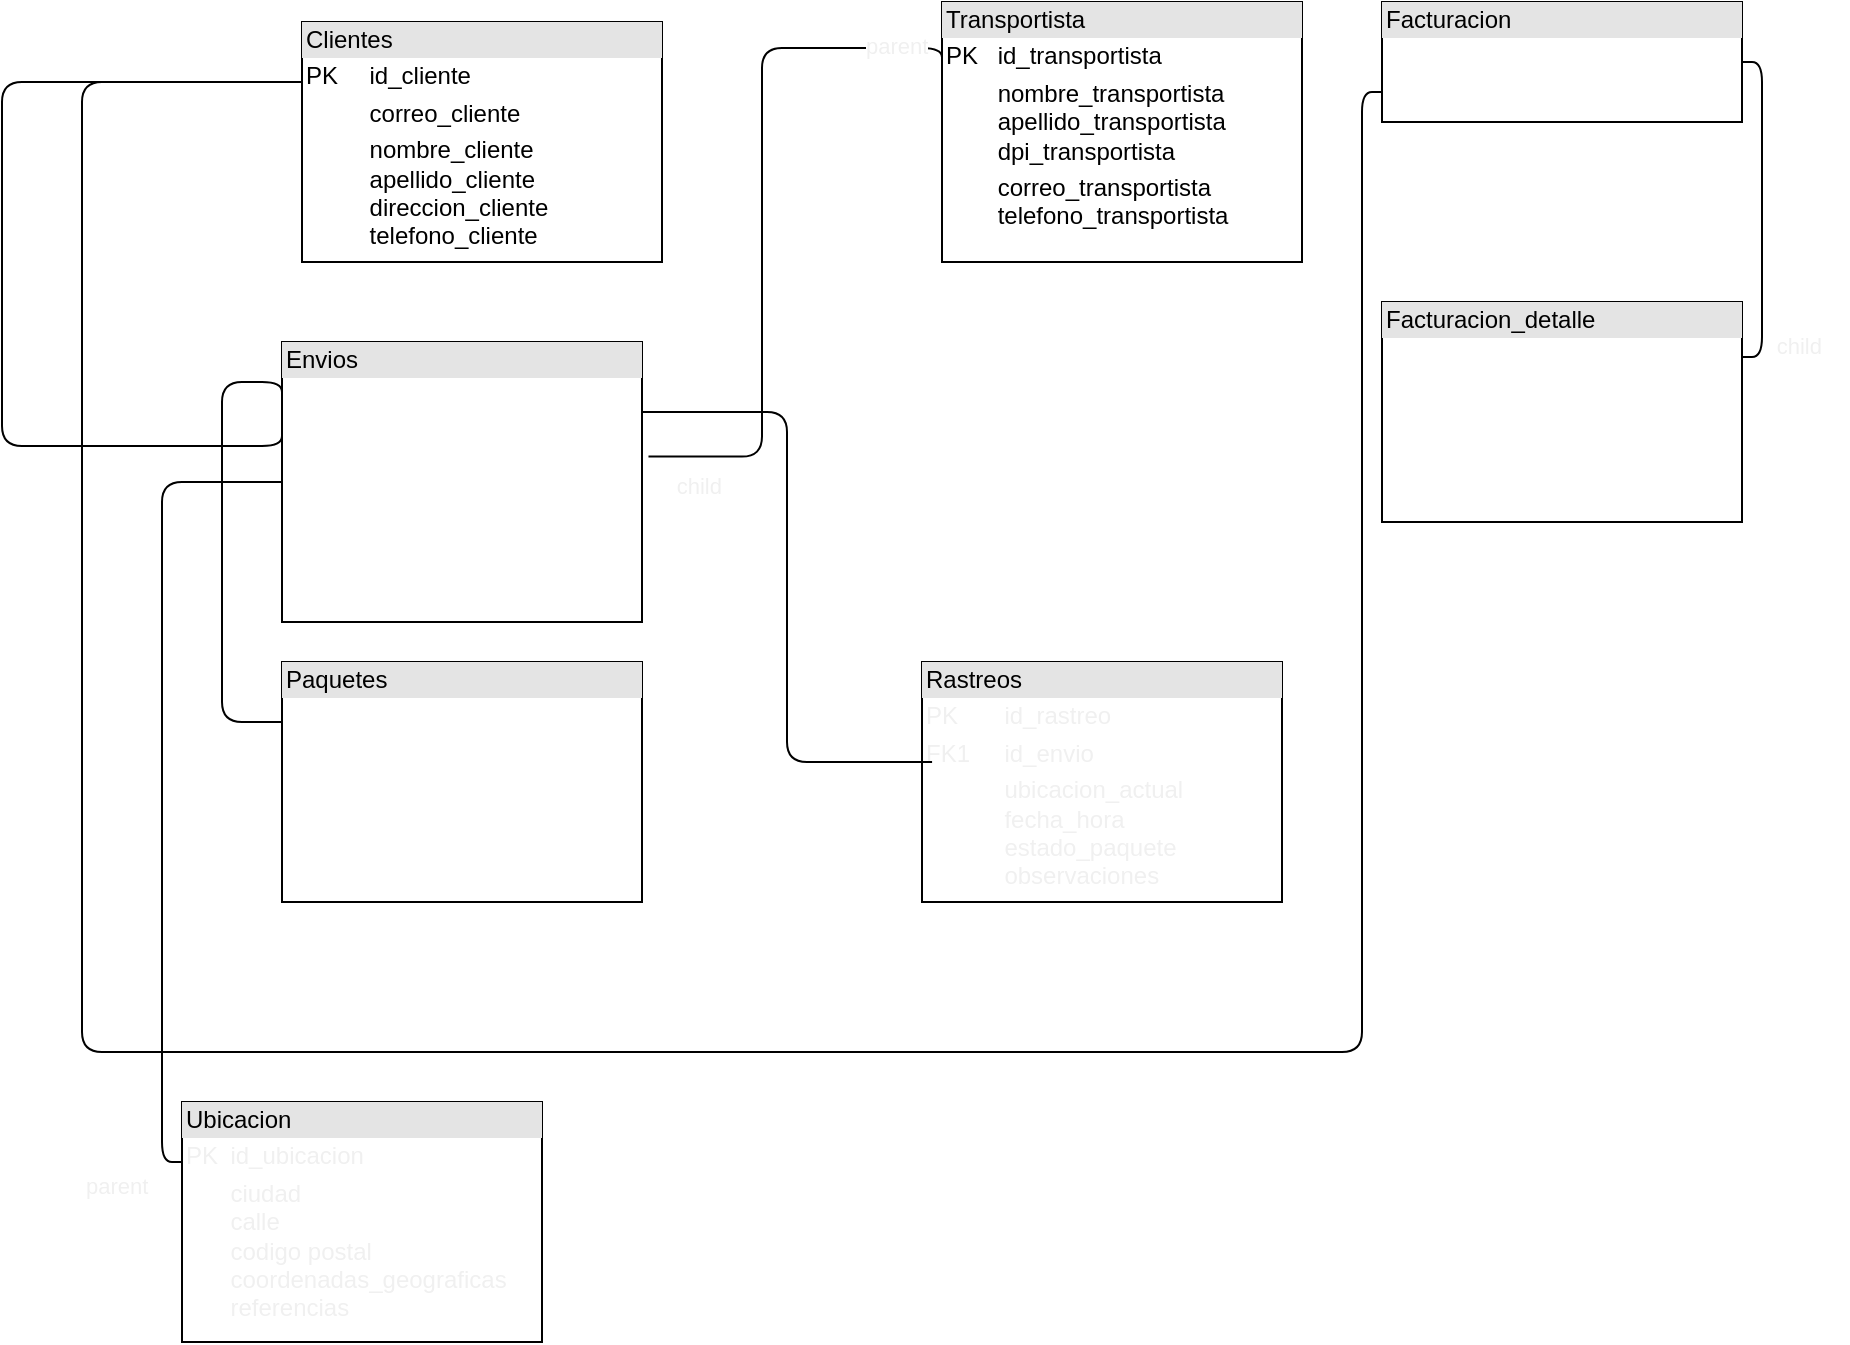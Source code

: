 <mxfile>
    <diagram id="nU3Hn3_t5DXiQGIVdaak" name="Page-1">
        <mxGraphModel dx="505" dy="467" grid="1" gridSize="10" guides="1" tooltips="1" connect="1" arrows="1" fold="1" page="1" pageScale="1" pageWidth="1100" pageHeight="1700" math="0" shadow="0">
            <root>
                <mxCell id="0"/>
                <mxCell id="1" parent="0"/>
                <mxCell id="3" value="&lt;div style=&quot;box-sizing:border-box;width:100%;background:#e4e4e4;padding:2px;&quot;&gt;&lt;font color=&quot;#000000&quot;&gt;Clientes&lt;/font&gt;&lt;/div&gt;&lt;table style=&quot;width:100%;font-size:1em;&quot; cellpadding=&quot;2&quot; cellspacing=&quot;0&quot;&gt;&lt;tbody&gt;&lt;tr&gt;&lt;td&gt;PK&lt;/td&gt;&lt;td&gt;id_cliente&lt;/td&gt;&lt;/tr&gt;&lt;tr&gt;&lt;td&gt;&lt;br&gt;&lt;/td&gt;&lt;td&gt;correo_cliente&lt;/td&gt;&lt;/tr&gt;&lt;tr&gt;&lt;td&gt;&lt;/td&gt;&lt;td&gt;nombre_cliente&lt;br&gt;apellido_cliente&lt;br&gt;direccion_cliente&lt;br&gt;telefono_cliente&lt;br&gt;&lt;br&gt;&lt;/td&gt;&lt;/tr&gt;&lt;/tbody&gt;&lt;/table&gt;" style="verticalAlign=top;align=left;overflow=fill;html=1;" parent="1" vertex="1">
                    <mxGeometry x="170" y="70" width="180" height="120" as="geometry"/>
                </mxCell>
                <mxCell id="4" value="&lt;div style=&quot;box-sizing:border-box;width:100%;background:#e4e4e4;padding:2px;&quot;&gt;Envios&lt;/div&gt;&lt;table style=&quot;width:100%;font-size:1em;&quot; cellpadding=&quot;2&quot; cellspacing=&quot;0&quot;&gt;&lt;tbody&gt;&lt;tr&gt;&lt;td&gt;&lt;font color=&quot;#ffffff&quot;&gt;PK&lt;/font&gt;&lt;/td&gt;&lt;td&gt;&lt;font color=&quot;#ffffff&quot;&gt;id_envio&lt;/font&gt;&lt;/td&gt;&lt;/tr&gt;&lt;tr&gt;&lt;td&gt;&lt;font color=&quot;#ffffff&quot;&gt;FK1&lt;br&gt;FK2&lt;br&gt;FK3&lt;/font&gt;&lt;/td&gt;&lt;td&gt;&lt;font color=&quot;#ffffff&quot;&gt;id_cliente&lt;br&gt;id_transportista&lt;br&gt;id_ubicacion&lt;/font&gt;&lt;/td&gt;&lt;/tr&gt;&lt;tr&gt;&lt;td&gt;&lt;/td&gt;&lt;td&gt;&lt;font color=&quot;#ffffff&quot;&gt;fecha_creacion&lt;br&gt;estado_envio&lt;br&gt;codigo_rastreo&lt;/font&gt;&lt;/td&gt;&lt;/tr&gt;&lt;/tbody&gt;&lt;/table&gt;" style="verticalAlign=top;align=left;overflow=fill;html=1;fontColor=#000000;" parent="1" vertex="1">
                    <mxGeometry x="160" y="230" width="180" height="140" as="geometry"/>
                </mxCell>
                <mxCell id="5" value="&lt;div style=&quot;box-sizing:border-box;width:100%;background:#e4e4e4;padding:2px;&quot;&gt;&lt;font color=&quot;#000000&quot;&gt;Paquetes&lt;/font&gt;&lt;/div&gt;&lt;table style=&quot;width:100%;font-size:1em;&quot; cellpadding=&quot;2&quot; cellspacing=&quot;0&quot;&gt;&lt;tbody&gt;&lt;tr&gt;&lt;td&gt;PK&lt;/td&gt;&lt;td&gt;id_paquete&lt;/td&gt;&lt;/tr&gt;&lt;tr&gt;&lt;td&gt;FK1&lt;/td&gt;&lt;td&gt;id_envio&lt;/td&gt;&lt;/tr&gt;&lt;tr&gt;&lt;td&gt;&lt;/td&gt;&lt;td&gt;descripcion_paquete&lt;br&gt;peso&lt;br&gt;dimensiones&lt;br&gt;valor_declarado&lt;/td&gt;&lt;/tr&gt;&lt;/tbody&gt;&lt;/table&gt;" style="verticalAlign=top;align=left;overflow=fill;html=1;fontColor=#FFFFFF;" parent="1" vertex="1">
                    <mxGeometry x="160" y="390" width="180" height="120" as="geometry"/>
                </mxCell>
                <mxCell id="6" value="" style="endArrow=none;html=1;edgeStyle=orthogonalEdgeStyle;fontColor=#FFFFFF;entryX=0;entryY=0.3;entryDx=0;entryDy=0;entryPerimeter=0;exitX=0;exitY=0.25;exitDx=0;exitDy=0;" parent="1" source="3" target="4" edge="1">
                    <mxGeometry relative="1" as="geometry">
                        <mxPoint x="130" y="100" as="sourcePoint"/>
                        <mxPoint x="320" y="120" as="targetPoint"/>
                        <Array as="points">
                            <mxPoint x="20" y="100"/>
                            <mxPoint x="20" y="282"/>
                        </Array>
                    </mxGeometry>
                </mxCell>
                <mxCell id="7" value="parent" style="edgeLabel;resizable=0;html=1;align=left;verticalAlign=bottom;fontColor=#FFFFFF;" parent="6" connectable="0" vertex="1">
                    <mxGeometry x="-1" relative="1" as="geometry">
                        <mxPoint x="-50" as="offset"/>
                    </mxGeometry>
                </mxCell>
                <mxCell id="8" value="child" style="edgeLabel;resizable=0;html=1;align=right;verticalAlign=bottom;fontColor=#FFFFFF;" parent="6" connectable="0" vertex="1">
                    <mxGeometry x="1" relative="1" as="geometry">
                        <mxPoint x="20" y="-52" as="offset"/>
                    </mxGeometry>
                </mxCell>
                <mxCell id="9" value="" style="endArrow=none;html=1;edgeStyle=orthogonalEdgeStyle;fontColor=#000000;entryX=0;entryY=0.25;entryDx=0;entryDy=0;" parent="1" target="5" edge="1">
                    <mxGeometry relative="1" as="geometry">
                        <mxPoint x="160" y="260" as="sourcePoint"/>
                        <mxPoint x="140" y="490" as="targetPoint"/>
                        <Array as="points">
                            <mxPoint x="160" y="250"/>
                            <mxPoint x="130" y="250"/>
                            <mxPoint x="130" y="420"/>
                        </Array>
                    </mxGeometry>
                </mxCell>
                <mxCell id="10" value="&lt;font color=&quot;#ffffff&quot;&gt;parent&lt;/font&gt;" style="edgeLabel;resizable=0;html=1;align=left;verticalAlign=bottom;fontColor=#000000;" parent="9" connectable="0" vertex="1">
                    <mxGeometry x="-1" relative="1" as="geometry">
                        <mxPoint x="-48" y="-10" as="offset"/>
                    </mxGeometry>
                </mxCell>
                <mxCell id="11" value="&lt;font color=&quot;#ffffff&quot;&gt;child&lt;/font&gt;" style="edgeLabel;resizable=0;html=1;align=right;verticalAlign=bottom;fontColor=#000000;" parent="9" connectable="0" vertex="1">
                    <mxGeometry x="1" relative="1" as="geometry">
                        <mxPoint x="-20" y="20" as="offset"/>
                    </mxGeometry>
                </mxCell>
                <mxCell id="12" value="&lt;div style=&quot;box-sizing:border-box;width:100%;background:#e4e4e4;padding:2px;&quot;&gt;&lt;font color=&quot;#000000&quot;&gt;Transportista&lt;/font&gt;&lt;/div&gt;&lt;table style=&quot;width:100%;font-size:1em;&quot; cellpadding=&quot;2&quot; cellspacing=&quot;0&quot;&gt;&lt;tbody&gt;&lt;tr&gt;&lt;td&gt;PK&lt;/td&gt;&lt;td&gt;id_transportista&lt;/td&gt;&lt;/tr&gt;&lt;tr&gt;&lt;td&gt;&amp;nbsp; &amp;nbsp;&amp;nbsp;&lt;/td&gt;&lt;td&gt;nombre_transportista&lt;br&gt;apellido_transportista&lt;br&gt;dpi_transportista&lt;br&gt;&lt;/td&gt;&lt;/tr&gt;&lt;tr&gt;&lt;td&gt;&lt;/td&gt;&lt;td&gt;correo_transportista&lt;br&gt;telefono_transportista&lt;/td&gt;&lt;/tr&gt;&lt;/tbody&gt;&lt;/table&gt;" style="verticalAlign=top;align=left;overflow=fill;html=1;" parent="1" vertex="1">
                    <mxGeometry x="490" y="60" width="180" height="130" as="geometry"/>
                </mxCell>
                <mxCell id="13" value="" style="endArrow=none;html=1;edgeStyle=orthogonalEdgeStyle;fontColor=#FFFFFF;exitX=0;exitY=0.25;exitDx=0;exitDy=0;entryX=1.018;entryY=0.409;entryDx=0;entryDy=0;entryPerimeter=0;" parent="1" source="12" target="4" edge="1">
                    <mxGeometry relative="1" as="geometry">
                        <mxPoint x="360" y="250" as="sourcePoint"/>
                        <mxPoint x="520" y="250" as="targetPoint"/>
                        <Array as="points">
                            <mxPoint x="400" y="83"/>
                            <mxPoint x="400" y="287"/>
                        </Array>
                    </mxGeometry>
                </mxCell>
                <mxCell id="14" value="&lt;font color=&quot;#f0f0f0&quot;&gt;parent&lt;/font&gt;" style="edgeLabel;resizable=0;html=1;align=left;verticalAlign=bottom;fontColor=#000000;" parent="13" connectable="0" vertex="1">
                    <mxGeometry x="-1" relative="1" as="geometry">
                        <mxPoint x="-40" y="-2" as="offset"/>
                    </mxGeometry>
                </mxCell>
                <mxCell id="15" value="&lt;font color=&quot;#f0f0f0&quot;&gt;child&lt;/font&gt;" style="edgeLabel;resizable=0;html=1;align=right;verticalAlign=bottom;fontColor=#000000;" parent="13" connectable="0" vertex="1">
                    <mxGeometry x="1" relative="1" as="geometry">
                        <mxPoint x="37" y="23" as="offset"/>
                    </mxGeometry>
                </mxCell>
                <mxCell id="16" value="&lt;div style=&quot;box-sizing:border-box;width:100%;background:#e4e4e4;padding:2px;&quot;&gt;&lt;font color=&quot;#000000&quot;&gt;Rastreos&lt;/font&gt;&lt;/div&gt;&lt;table style=&quot;width:100%;font-size:1em;&quot; cellpadding=&quot;2&quot; cellspacing=&quot;0&quot;&gt;&lt;tbody&gt;&lt;tr&gt;&lt;td&gt;PK&lt;/td&gt;&lt;td&gt;id_rastreo&lt;/td&gt;&lt;/tr&gt;&lt;tr&gt;&lt;td&gt;FK1&lt;/td&gt;&lt;td&gt;id_envio&lt;/td&gt;&lt;/tr&gt;&lt;tr&gt;&lt;td&gt;&lt;/td&gt;&lt;td&gt;ubicacion_actual&lt;br&gt;fecha_hora&lt;br&gt;estado_paquete&lt;br&gt;observaciones&lt;br&gt;&lt;br&gt;&lt;/td&gt;&lt;/tr&gt;&lt;/tbody&gt;&lt;/table&gt;" style="verticalAlign=top;align=left;overflow=fill;html=1;fontColor=#F0F0F0;" parent="1" vertex="1">
                    <mxGeometry x="480" y="390" width="180" height="120" as="geometry"/>
                </mxCell>
                <mxCell id="17" value="" style="endArrow=none;html=1;edgeStyle=elbowEdgeStyle;fontColor=#000000;exitX=1;exitY=0.25;exitDx=0;exitDy=0;entryX=0.028;entryY=0.417;entryDx=0;entryDy=0;entryPerimeter=0;horizontal=1;" parent="1" source="4" target="16" edge="1">
                    <mxGeometry relative="1" as="geometry">
                        <mxPoint x="440" y="310" as="sourcePoint"/>
                        <mxPoint x="600" y="310" as="targetPoint"/>
                    </mxGeometry>
                </mxCell>
                <mxCell id="18" value="&lt;font color=&quot;#ffffff&quot;&gt;parent&lt;/font&gt;" style="edgeLabel;resizable=0;html=1;align=left;verticalAlign=bottom;fontColor=#000000;" parent="17" connectable="0" vertex="1">
                    <mxGeometry x="-1" relative="1" as="geometry">
                        <mxPoint x="10" y="-5" as="offset"/>
                    </mxGeometry>
                </mxCell>
                <mxCell id="19" value="&lt;font color=&quot;#ffffff&quot;&gt;child&lt;/font&gt;" style="edgeLabel;resizable=0;html=1;align=right;verticalAlign=bottom;fontColor=#000000;" parent="17" connectable="0" vertex="1">
                    <mxGeometry x="1" relative="1" as="geometry">
                        <mxPoint x="-25" as="offset"/>
                    </mxGeometry>
                </mxCell>
                <mxCell id="20" value="&lt;div style=&quot;box-sizing:border-box;width:100%;background:#e4e4e4;padding:2px;&quot;&gt;&lt;font color=&quot;#000000&quot;&gt;Facturacion&lt;/font&gt;&lt;/div&gt;&lt;table style=&quot;width:100%;font-size:1em;&quot; cellpadding=&quot;2&quot; cellspacing=&quot;0&quot;&gt;&lt;tbody&gt;&lt;tr&gt;&lt;td&gt;PK&lt;/td&gt;&lt;td&gt;id_factura&lt;/td&gt;&lt;/tr&gt;&lt;tr&gt;&lt;td&gt;FK1&lt;/td&gt;&lt;td&gt;id_cliente&lt;/td&gt;&lt;/tr&gt;&lt;tr&gt;&lt;td&gt;&lt;/td&gt;&lt;td&gt;&lt;br&gt;&lt;/td&gt;&lt;/tr&gt;&lt;/tbody&gt;&lt;/table&gt;" style="verticalAlign=top;align=left;overflow=fill;html=1;fontColor=#FFFFFF;" parent="1" vertex="1">
                    <mxGeometry x="710" y="60" width="180" height="60" as="geometry"/>
                </mxCell>
                <mxCell id="24" value="" style="endArrow=none;html=1;edgeStyle=orthogonalEdgeStyle;fontColor=#000000;entryX=0;entryY=0.75;entryDx=0;entryDy=0;exitX=0;exitY=0.25;exitDx=0;exitDy=0;" parent="1" source="3" target="20" edge="1">
                    <mxGeometry relative="1" as="geometry">
                        <mxPoint x="-10" y="480" as="sourcePoint"/>
                        <mxPoint x="150" y="480" as="targetPoint"/>
                        <Array as="points">
                            <mxPoint x="60" y="100"/>
                            <mxPoint x="60" y="585"/>
                            <mxPoint x="700" y="585"/>
                            <mxPoint x="700" y="105"/>
                        </Array>
                    </mxGeometry>
                </mxCell>
                <mxCell id="25" value="&lt;font color=&quot;#ffffff&quot;&gt;parent&lt;/font&gt;" style="edgeLabel;resizable=0;html=1;align=left;verticalAlign=bottom;fontColor=#000000;" parent="24" connectable="0" vertex="1">
                    <mxGeometry x="-1" relative="1" as="geometry">
                        <mxPoint x="-50" y="20" as="offset"/>
                    </mxGeometry>
                </mxCell>
                <mxCell id="26" value="&lt;font color=&quot;#ffffff&quot;&gt;child&lt;/font&gt;" style="edgeLabel;resizable=0;html=1;align=right;verticalAlign=bottom;fontColor=#000000;" parent="24" connectable="0" vertex="1">
                    <mxGeometry x="1" relative="1" as="geometry">
                        <mxPoint x="-10" y="-5" as="offset"/>
                    </mxGeometry>
                </mxCell>
                <mxCell id="27" value="&lt;div style=&quot;box-sizing:border-box;width:100%;background:#e4e4e4;padding:2px;&quot;&gt;&lt;font color=&quot;#000000&quot;&gt;Facturacion_detalle&lt;/font&gt;&lt;/div&gt;&lt;table style=&quot;width:100%;font-size:1em;&quot; cellpadding=&quot;2&quot; cellspacing=&quot;0&quot;&gt;&lt;tbody&gt;&lt;tr&gt;&lt;td&gt;PK&lt;/td&gt;&lt;td&gt;id_factura_detalle&lt;/td&gt;&lt;/tr&gt;&lt;tr&gt;&lt;td&gt;FK1&lt;/td&gt;&lt;td&gt;id_factura&lt;/td&gt;&lt;/tr&gt;&lt;tr&gt;&lt;td&gt;&lt;/td&gt;&lt;td&gt;monto total&lt;br&gt;fecha_facturacion&lt;br&gt;metodo_pago&lt;/td&gt;&lt;/tr&gt;&lt;/tbody&gt;&lt;/table&gt;" style="verticalAlign=top;align=left;overflow=fill;html=1;fontColor=#FFFFFF;" parent="1" vertex="1">
                    <mxGeometry x="710" y="210" width="180" height="110" as="geometry"/>
                </mxCell>
                <mxCell id="30" value="" style="endArrow=none;html=1;edgeStyle=orthogonalEdgeStyle;fontColor=#000000;entryX=1;entryY=0.25;entryDx=0;entryDy=0;exitX=1;exitY=0.5;exitDx=0;exitDy=0;" parent="1" source="20" target="27" edge="1">
                    <mxGeometry relative="1" as="geometry">
                        <mxPoint x="350" y="670" as="sourcePoint"/>
                        <mxPoint x="510" y="670" as="targetPoint"/>
                    </mxGeometry>
                </mxCell>
                <mxCell id="31" value="&lt;font color=&quot;#ffffff&quot;&gt;parent&lt;/font&gt;" style="edgeLabel;resizable=0;html=1;align=left;verticalAlign=bottom;fontColor=#000000;" parent="30" connectable="0" vertex="1">
                    <mxGeometry x="-1" relative="1" as="geometry">
                        <mxPoint x="20" y="10" as="offset"/>
                    </mxGeometry>
                </mxCell>
                <mxCell id="32" value="&lt;font color=&quot;#f0f0f0&quot;&gt;child&lt;/font&gt;" style="edgeLabel;resizable=0;html=1;align=right;verticalAlign=bottom;fontColor=#000000;" parent="30" connectable="0" vertex="1">
                    <mxGeometry x="1" relative="1" as="geometry">
                        <mxPoint x="40" y="3" as="offset"/>
                    </mxGeometry>
                </mxCell>
                <mxCell id="33" value="&lt;div style=&quot;box-sizing:border-box;width:100%;background:#e4e4e4;padding:2px;&quot;&gt;&lt;font color=&quot;#000000&quot;&gt;Ubicacion&lt;/font&gt;&lt;/div&gt;&lt;table style=&quot;width:100%;font-size:1em;&quot; cellpadding=&quot;2&quot; cellspacing=&quot;0&quot;&gt;&lt;tbody&gt;&lt;tr&gt;&lt;td&gt;PK&lt;/td&gt;&lt;td&gt;id_ubicacion&lt;/td&gt;&lt;/tr&gt;&lt;tr&gt;&lt;td&gt;&lt;br&gt;&lt;/td&gt;&lt;td&gt;ciudad&lt;br&gt;calle&lt;br&gt;codigo postal&lt;br&gt;coordenadas_geograficas&lt;br&gt;referencias&lt;/td&gt;&lt;/tr&gt;&lt;/tbody&gt;&lt;/table&gt;" style="verticalAlign=top;align=left;overflow=fill;html=1;fontColor=#F0F0F0;" parent="1" vertex="1">
                    <mxGeometry x="110" y="610" width="180" height="120" as="geometry"/>
                </mxCell>
                <mxCell id="35" value="" style="endArrow=none;html=1;edgeStyle=orthogonalEdgeStyle;fontColor=#000000;exitX=0;exitY=0.25;exitDx=0;exitDy=0;entryX=0;entryY=0.5;entryDx=0;entryDy=0;" parent="1" source="33" target="4" edge="1">
                    <mxGeometry relative="1" as="geometry">
                        <mxPoint x="30" y="560" as="sourcePoint"/>
                        <mxPoint x="140" y="520" as="targetPoint"/>
                    </mxGeometry>
                </mxCell>
                <mxCell id="36" value="&lt;font color=&quot;#f0f0f0&quot;&gt;parent&lt;/font&gt;" style="edgeLabel;resizable=0;html=1;align=left;verticalAlign=bottom;fontColor=#000000;" parent="35" connectable="0" vertex="1">
                    <mxGeometry x="-1" relative="1" as="geometry">
                        <mxPoint x="-50" y="20" as="offset"/>
                    </mxGeometry>
                </mxCell>
                <mxCell id="37" value="&lt;font color=&quot;#ffffff&quot;&gt;child&lt;/font&gt;" style="edgeLabel;resizable=0;html=1;align=right;verticalAlign=bottom;fontColor=#000000;" parent="35" connectable="0" vertex="1">
                    <mxGeometry x="1" relative="1" as="geometry">
                        <mxPoint x="-70" y="30" as="offset"/>
                    </mxGeometry>
                </mxCell>
            </root>
        </mxGraphModel>
    </diagram>
</mxfile>